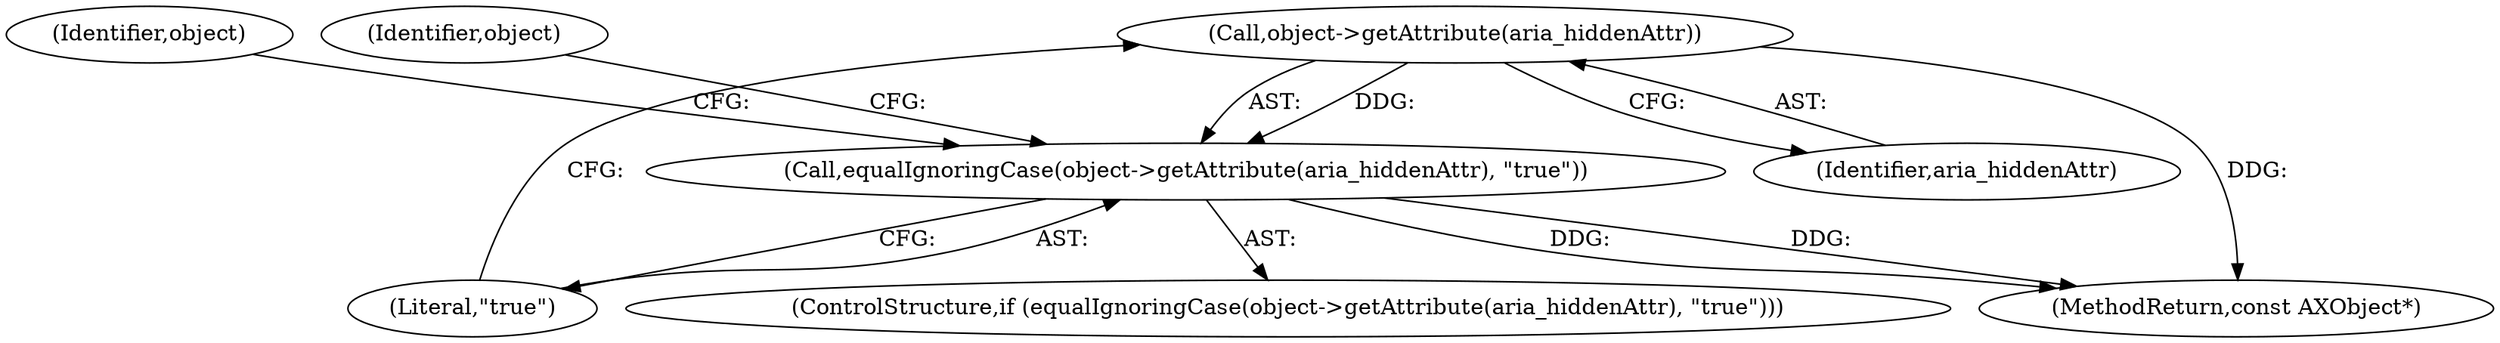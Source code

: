 digraph "1_Chrome_d27468a832d5316884bd02f459cbf493697fd7e1_21@del" {
"1000114" [label="(Call,object->getAttribute(aria_hiddenAttr))"];
"1000113" [label="(Call,equalIgnoringCase(object->getAttribute(aria_hiddenAttr), \"true\"))"];
"1000112" [label="(ControlStructure,if (equalIgnoringCase(object->getAttribute(aria_hiddenAttr), \"true\")))"];
"1000114" [label="(Call,object->getAttribute(aria_hiddenAttr))"];
"1000121" [label="(MethodReturn,const AXObject*)"];
"1000115" [label="(Identifier,aria_hiddenAttr)"];
"1000118" [label="(Identifier,object)"];
"1000109" [label="(Identifier,object)"];
"1000116" [label="(Literal,\"true\")"];
"1000113" [label="(Call,equalIgnoringCase(object->getAttribute(aria_hiddenAttr), \"true\"))"];
"1000114" -> "1000113"  [label="AST: "];
"1000114" -> "1000115"  [label="CFG: "];
"1000115" -> "1000114"  [label="AST: "];
"1000116" -> "1000114"  [label="CFG: "];
"1000114" -> "1000121"  [label="DDG: "];
"1000114" -> "1000113"  [label="DDG: "];
"1000113" -> "1000112"  [label="AST: "];
"1000113" -> "1000116"  [label="CFG: "];
"1000116" -> "1000113"  [label="AST: "];
"1000118" -> "1000113"  [label="CFG: "];
"1000109" -> "1000113"  [label="CFG: "];
"1000113" -> "1000121"  [label="DDG: "];
"1000113" -> "1000121"  [label="DDG: "];
}
